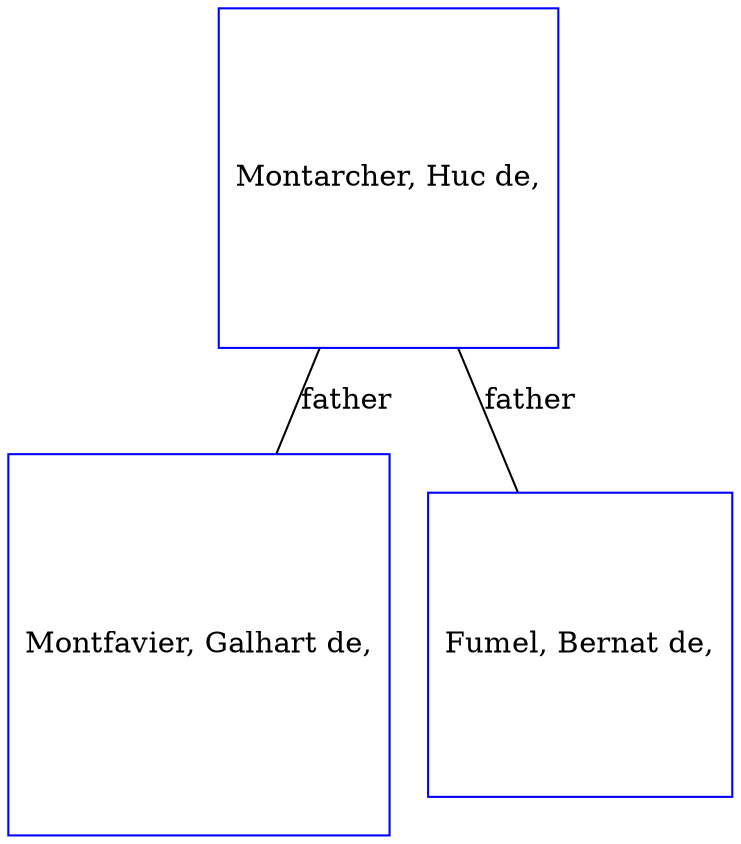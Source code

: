 digraph D {
    edge [dir=none];    node [shape=box];    "011166"   [label="Montfavier, Galhart de,", shape=box, regular=1, color="blue"] ;
"011163"   [label="Montarcher, Huc de,", shape=box, regular=1, color="blue"] ;
"009449"   [label="Fumel, Bernat de,", shape=box, regular=1, color="blue"] ;
011163->011166 [label="father",arrowsize=0.0]; 
011163->009449 [label="father",arrowsize=0.0]; 
}